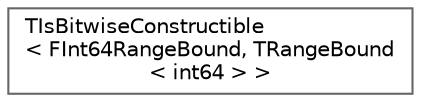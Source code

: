 digraph "Graphical Class Hierarchy"
{
 // INTERACTIVE_SVG=YES
 // LATEX_PDF_SIZE
  bgcolor="transparent";
  edge [fontname=Helvetica,fontsize=10,labelfontname=Helvetica,labelfontsize=10];
  node [fontname=Helvetica,fontsize=10,shape=box,height=0.2,width=0.4];
  rankdir="LR";
  Node0 [id="Node000000",label="TIsBitwiseConstructible\l\< FInt64RangeBound, TRangeBound\l\< int64 \> \>",height=0.2,width=0.4,color="grey40", fillcolor="white", style="filled",URL="$d8/d35/structTIsBitwiseConstructible_3_01FInt64RangeBound_00_01TRangeBound_3_01int64_01_4_01_4.html",tooltip=" "];
}

